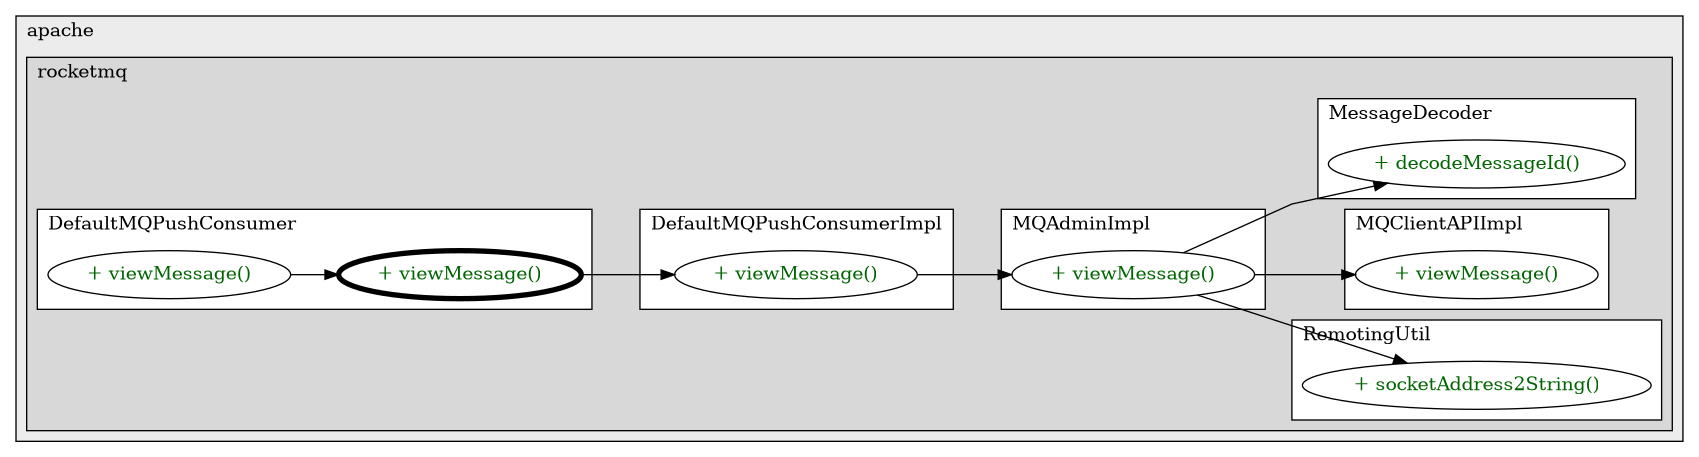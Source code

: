 @startuml

/' diagram meta data start
config=CallConfiguration;
{
  "rootMethod": "org.apache.rocketmq.client.consumer.DefaultMQPushConsumer#viewMessage(String)",
  "projectClassification": {
    "searchMode": "OpenProject", // OpenProject, AllProjects
    "includedProjects": "",
    "pathEndKeywords": "*.impl",
    "isClientPath": "",
    "isClientName": "",
    "isTestPath": "",
    "isTestName": "",
    "isMappingPath": "",
    "isMappingName": "",
    "isDataAccessPath": "",
    "isDataAccessName": "",
    "isDataStructurePath": "",
    "isDataStructureName": "",
    "isInterfaceStructuresPath": "",
    "isInterfaceStructuresName": "",
    "isEntryPointPath": "",
    "isEntryPointName": "",
    "treatFinalFieldsAsMandatory": false
  },
  "graphRestriction": {
    "classPackageExcludeFilter": "",
    "classPackageIncludeFilter": "",
    "classNameExcludeFilter": "",
    "classNameIncludeFilter": "",
    "methodNameExcludeFilter": "",
    "methodNameIncludeFilter": "",
    "removeByInheritance": "", // inheritance/annotation based filtering is done in a second step
    "removeByAnnotation": "",
    "removeByClassPackage": "", // cleanup the graph after inheritance/annotation based filtering is done
    "removeByClassName": "",
    "cutMappings": false,
    "cutEnum": true,
    "cutTests": true,
    "cutClient": true,
    "cutDataAccess": true,
    "cutInterfaceStructures": true,
    "cutDataStructures": true,
    "cutGetterAndSetter": true,
    "cutConstructors": true
  },
  "graphTraversal": {
    "forwardDepth": 3,
    "backwardDepth": 3,
    "classPackageExcludeFilter": "",
    "classPackageIncludeFilter": "",
    "classNameExcludeFilter": "",
    "classNameIncludeFilter": "",
    "methodNameExcludeFilter": "",
    "methodNameIncludeFilter": "",
    "hideMappings": false,
    "hideDataStructures": false,
    "hidePrivateMethods": true,
    "hideInterfaceCalls": true, // indirection: implementation -> interface (is hidden) -> implementation
    "onlyShowApplicationEntryPoints": false, // root node is included
    "useMethodCallsForStructureDiagram": "ForwardOnly" // ForwardOnly, BothDirections, No
  },
  "details": {
    "aggregation": "GroupByClass", // ByClass, GroupByClass, None
    "showMethodParametersTypes": false,
    "showMethodParametersNames": false,
    "showMethodReturnType": false,
    "showPackageLevels": 2,
    "showCallOrder": false,
    "edgeMode": "MethodsOnly", // TypesOnly, MethodsOnly, TypesAndMethods, MethodsAndDirectTypeUsage
    "showDetailedClassStructure": false
  },
  "rootClass": "org.apache.rocketmq.client.consumer.DefaultMQPushConsumer",
  "extensionCallbackMethod": "" // qualified.class.name#methodName - signature: public static String method(String)
}
diagram meta data end '/



digraph g {
    rankdir="LR"
    splines=polyline
    

'nodes 
subgraph cluster_1411517106 { 
   	label=apache
	labeljust=l
	fillcolor="#ececec"
	style=filled
   
   subgraph cluster_1714486248 { 
   	label=rocketmq
	labeljust=l
	fillcolor="#d8d8d8"
	style=filled
   
   subgraph cluster_1314323680 { 
   	label=MQAdminImpl
	labeljust=l
	fillcolor=white
	style=filled
   
   MQAdminImpl1527982467XXXviewMessage1808118735[
	label="+ viewMessage()"
	style=filled
	fillcolor=white
	tooltip="MQAdminImpl

null"
	fontcolor=darkgreen
];
} 

subgraph cluster_2004609280 { 
   	label=DefaultMQPushConsumer
	labeljust=l
	fillcolor=white
	style=filled
   
   DefaultMQPushConsumer633216551XXXviewMessage1808118735[
	label="+ viewMessage()"
	style=filled
	fillcolor=white
	tooltip="DefaultMQPushConsumer

&#10;  This method will be removed in a certain version after April 5, 2020, so please do not use this method.&#10; "
	penwidth=4
	fontcolor=darkgreen
];

DefaultMQPushConsumer633216551XXXviewMessage2013066710[
	label="+ viewMessage()"
	style=filled
	fillcolor=white
	tooltip="DefaultMQPushConsumer

&#10;  This method will be removed in a certain version after April 5, 2020, so please do not use this method.&#10; "
	fontcolor=darkgreen
];
} 

subgraph cluster_290650472 { 
   	label=DefaultMQPushConsumerImpl
	labeljust=l
	fillcolor=white
	style=filled
   
   DefaultMQPushConsumerImpl1317777407XXXviewMessage1808118735[
	label="+ viewMessage()"
	style=filled
	fillcolor=white
	tooltip="DefaultMQPushConsumerImpl

null"
	fontcolor=darkgreen
];
} 

subgraph cluster_480863395 { 
   	label=RemotingUtil
	labeljust=l
	fillcolor=white
	style=filled
   
   RemotingUtil627545558XXXsocketAddress2String159223009[
	label="+ socketAddress2String()"
	style=filled
	fillcolor=white
	tooltip="RemotingUtil

null"
	fontcolor=darkgreen
];
} 

subgraph cluster_931339104 { 
   	label=MQClientAPIImpl
	labeljust=l
	fillcolor=white
	style=filled
   
   MQClientAPIImpl1527982467XXXviewMessage443628177[
	label="+ viewMessage()"
	style=filled
	fillcolor=white
	tooltip="MQClientAPIImpl

null"
	fontcolor=darkgreen
];
} 

subgraph cluster_966143399 { 
   	label=MessageDecoder
	labeljust=l
	fillcolor=white
	style=filled
   
   MessageDecoder1295052772XXXdecodeMessageId1808118735[
	label="+ decodeMessageId()"
	style=filled
	fillcolor=white
	tooltip="MessageDecoder

null"
	fontcolor=darkgreen
];
} 
} 
} 

'edges    
DefaultMQPushConsumer633216551XXXviewMessage1808118735 -> DefaultMQPushConsumerImpl1317777407XXXviewMessage1808118735;
DefaultMQPushConsumer633216551XXXviewMessage2013066710 -> DefaultMQPushConsumer633216551XXXviewMessage1808118735;
DefaultMQPushConsumerImpl1317777407XXXviewMessage1808118735 -> MQAdminImpl1527982467XXXviewMessage1808118735;
MQAdminImpl1527982467XXXviewMessage1808118735 -> MQClientAPIImpl1527982467XXXviewMessage443628177;
MQAdminImpl1527982467XXXviewMessage1808118735 -> MessageDecoder1295052772XXXdecodeMessageId1808118735;
MQAdminImpl1527982467XXXviewMessage1808118735 -> RemotingUtil627545558XXXsocketAddress2String159223009;
    
}
@enduml